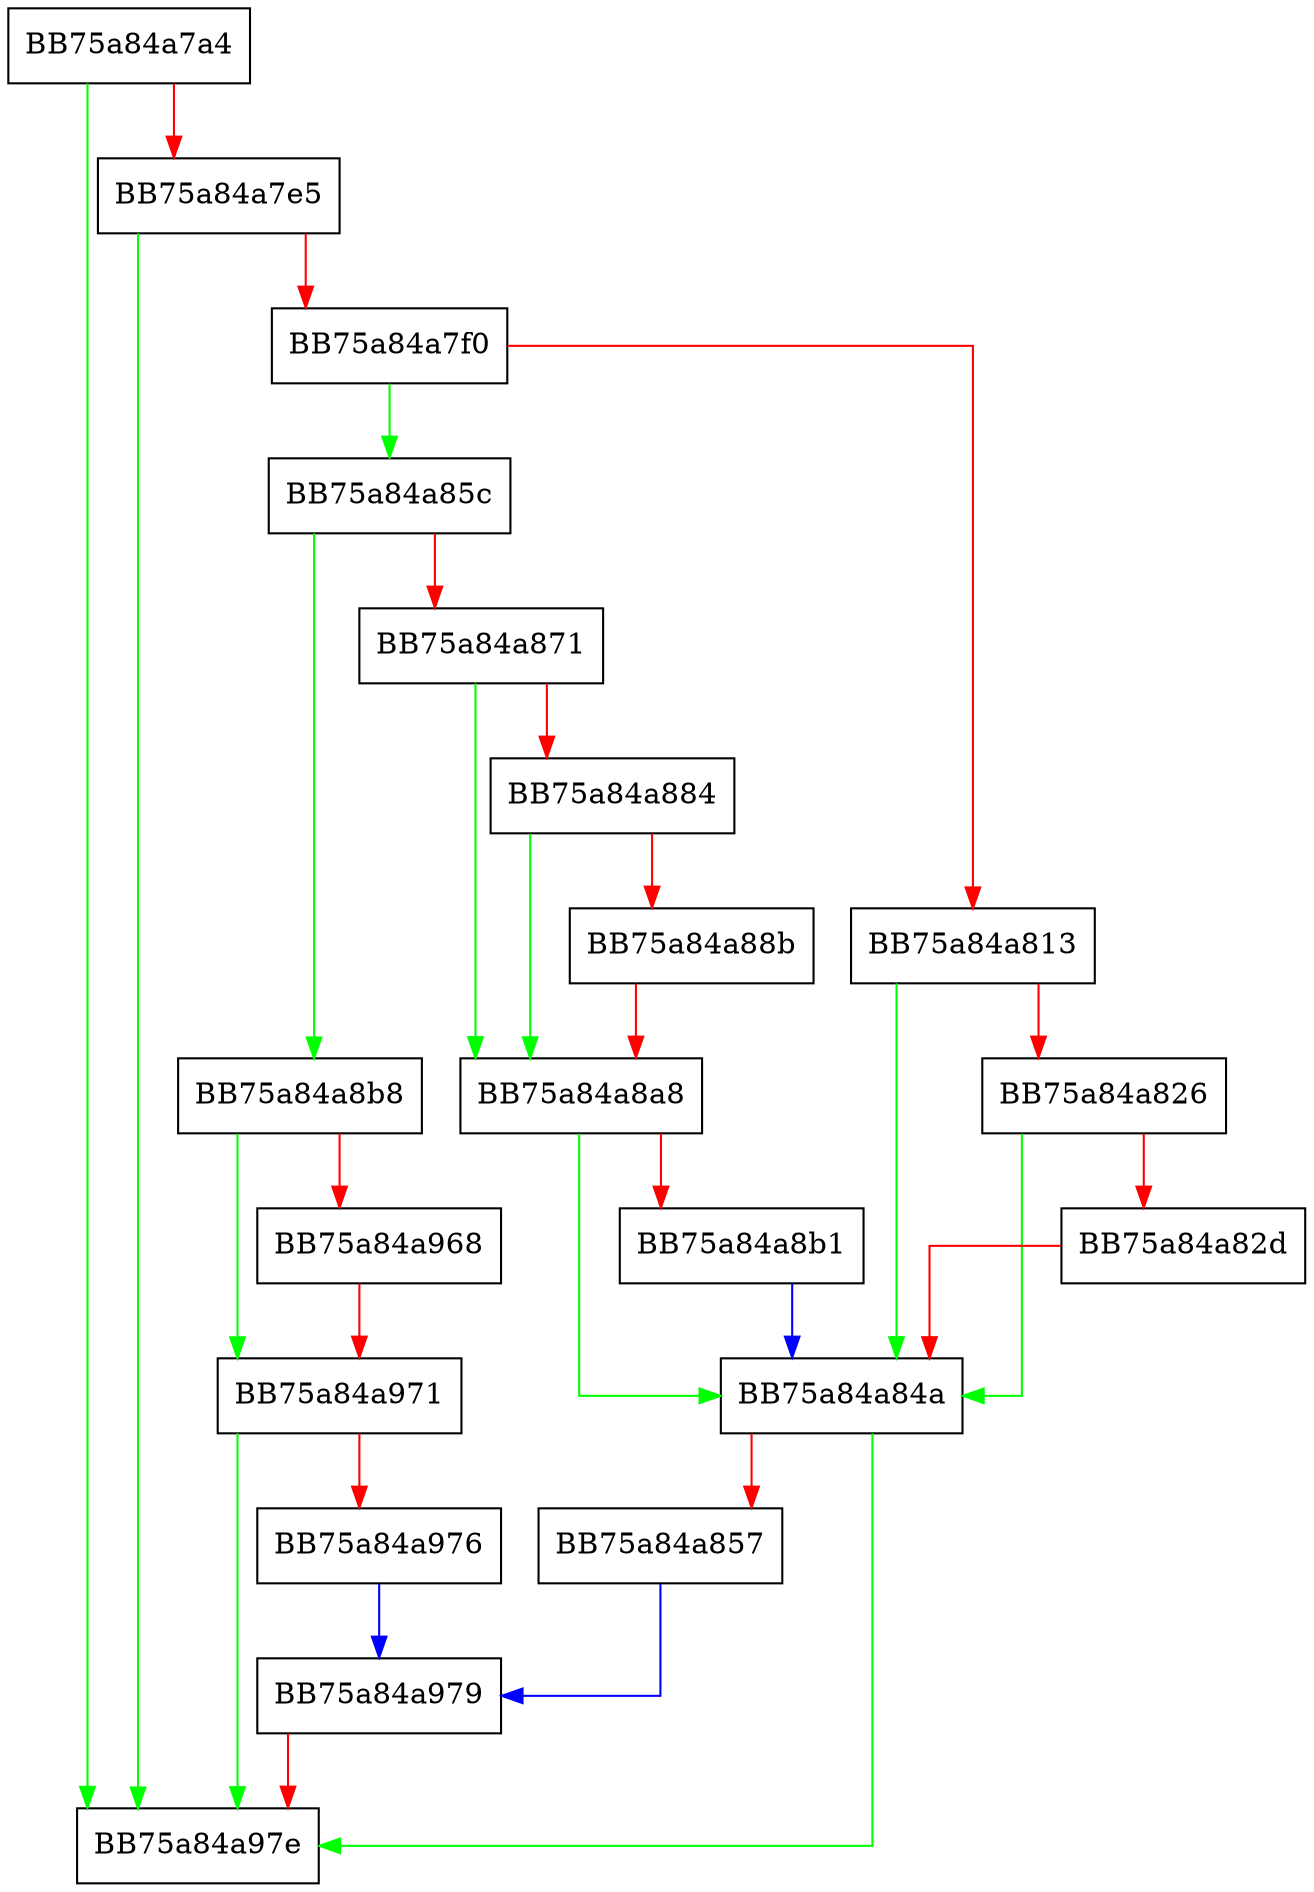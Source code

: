digraph LogDetection {
  node [shape="box"];
  graph [splines=ortho];
  BB75a84a7a4 -> BB75a84a97e [color="green"];
  BB75a84a7a4 -> BB75a84a7e5 [color="red"];
  BB75a84a7e5 -> BB75a84a97e [color="green"];
  BB75a84a7e5 -> BB75a84a7f0 [color="red"];
  BB75a84a7f0 -> BB75a84a85c [color="green"];
  BB75a84a7f0 -> BB75a84a813 [color="red"];
  BB75a84a813 -> BB75a84a84a [color="green"];
  BB75a84a813 -> BB75a84a826 [color="red"];
  BB75a84a826 -> BB75a84a84a [color="green"];
  BB75a84a826 -> BB75a84a82d [color="red"];
  BB75a84a82d -> BB75a84a84a [color="red"];
  BB75a84a84a -> BB75a84a97e [color="green"];
  BB75a84a84a -> BB75a84a857 [color="red"];
  BB75a84a857 -> BB75a84a979 [color="blue"];
  BB75a84a85c -> BB75a84a8b8 [color="green"];
  BB75a84a85c -> BB75a84a871 [color="red"];
  BB75a84a871 -> BB75a84a8a8 [color="green"];
  BB75a84a871 -> BB75a84a884 [color="red"];
  BB75a84a884 -> BB75a84a8a8 [color="green"];
  BB75a84a884 -> BB75a84a88b [color="red"];
  BB75a84a88b -> BB75a84a8a8 [color="red"];
  BB75a84a8a8 -> BB75a84a84a [color="green"];
  BB75a84a8a8 -> BB75a84a8b1 [color="red"];
  BB75a84a8b1 -> BB75a84a84a [color="blue"];
  BB75a84a8b8 -> BB75a84a971 [color="green"];
  BB75a84a8b8 -> BB75a84a968 [color="red"];
  BB75a84a968 -> BB75a84a971 [color="red"];
  BB75a84a971 -> BB75a84a97e [color="green"];
  BB75a84a971 -> BB75a84a976 [color="red"];
  BB75a84a976 -> BB75a84a979 [color="blue"];
  BB75a84a979 -> BB75a84a97e [color="red"];
}